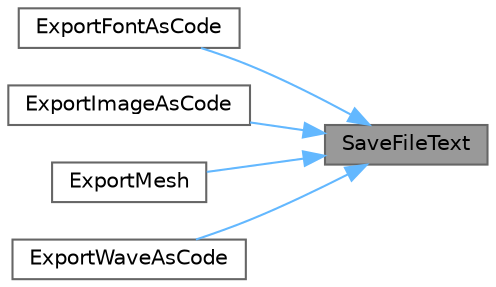 digraph "SaveFileText"
{
 // LATEX_PDF_SIZE
  bgcolor="transparent";
  edge [fontname=Helvetica,fontsize=10,labelfontname=Helvetica,labelfontsize=10];
  node [fontname=Helvetica,fontsize=10,shape=box,height=0.2,width=0.4];
  rankdir="RL";
  Node1 [id="Node000001",label="SaveFileText",height=0.2,width=0.4,color="gray40", fillcolor="grey60", style="filled", fontcolor="black",tooltip=" "];
  Node1 -> Node2 [id="edge1_Node000001_Node000002",dir="back",color="steelblue1",style="solid",tooltip=" "];
  Node2 [id="Node000002",label="ExportFontAsCode",height=0.2,width=0.4,color="grey40", fillcolor="white", style="filled",URL="$_old_2_classes_2lib_2rtext_8c.html#af6f490f2fbc5d5d489effd46d7b74961",tooltip=" "];
  Node1 -> Node3 [id="edge2_Node000001_Node000003",dir="back",color="steelblue1",style="solid",tooltip=" "];
  Node3 [id="Node000003",label="ExportImageAsCode",height=0.2,width=0.4,color="grey40", fillcolor="white", style="filled",URL="$_classes_2lib_2rtextures_8c.html#a8c4d4ec9649470b26946319596e6481f",tooltip=" "];
  Node1 -> Node4 [id="edge3_Node000001_Node000004",dir="back",color="steelblue1",style="solid",tooltip=" "];
  Node4 [id="Node000004",label="ExportMesh",height=0.2,width=0.4,color="grey40", fillcolor="white", style="filled",URL="$_classes_2lib_2rmodels_8c.html#ade2b32dd279fc6b12838c8844dbbeaad",tooltip=" "];
  Node1 -> Node5 [id="edge4_Node000001_Node000005",dir="back",color="steelblue1",style="solid",tooltip=" "];
  Node5 [id="Node000005",label="ExportWaveAsCode",height=0.2,width=0.4,color="grey40", fillcolor="white", style="filled",URL="$_classes_2lib_2raudio_8c.html#ac74218c33401748381134893b121ba76",tooltip=" "];
}
